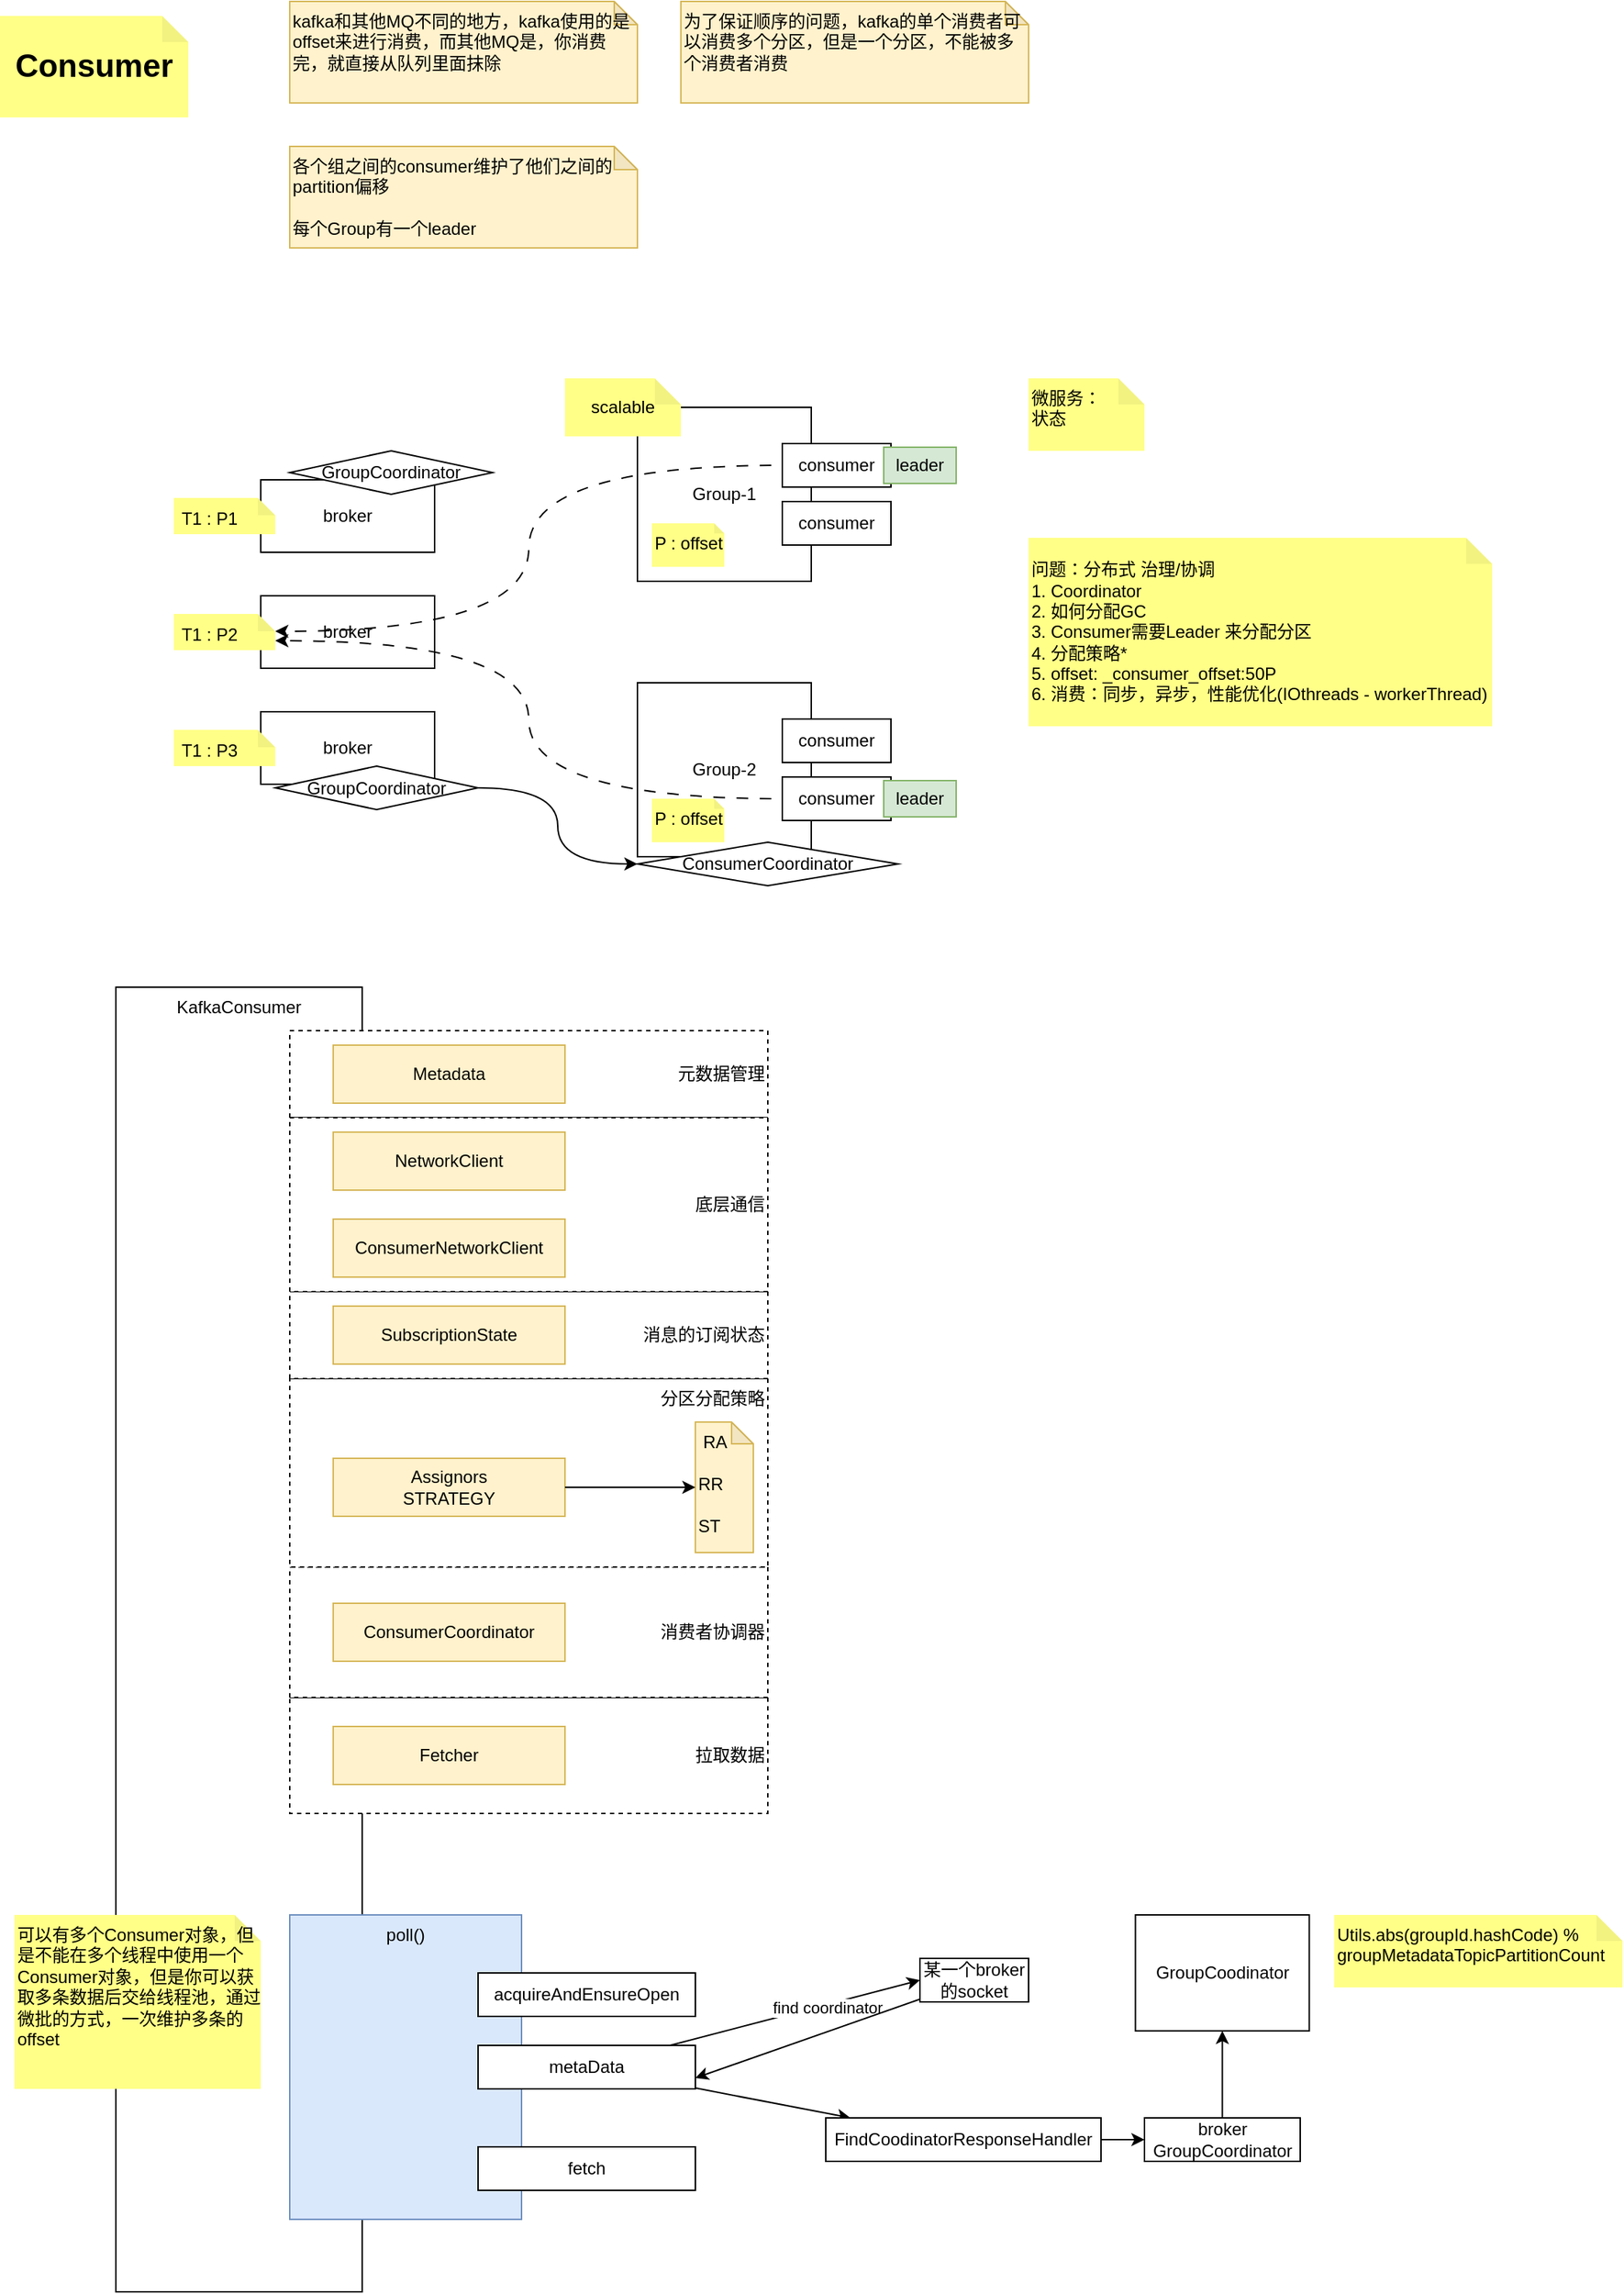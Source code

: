 <mxfile version="24.7.6">
  <diagram name="第 1 页" id="HwsnNXMcdGq4MnF3X8jA">
    <mxGraphModel dx="794" dy="420" grid="1" gridSize="10" guides="1" tooltips="1" connect="1" arrows="1" fold="1" page="1" pageScale="1" pageWidth="827" pageHeight="1169" math="0" shadow="0">
      <root>
        <mxCell id="0" />
        <mxCell id="1" parent="0" />
        <mxCell id="rLP4ZWTjbREB_Pgwe0Jb-1" value="KafkaConsumer" style="rounded=0;whiteSpace=wrap;html=1;verticalAlign=top;" parent="1" vertex="1">
          <mxGeometry x="120" y="720" width="170" height="900" as="geometry" />
        </mxCell>
        <mxCell id="rLP4ZWTjbREB_Pgwe0Jb-20" value="拉取数据" style="rounded=0;whiteSpace=wrap;html=1;labelBorderColor=none;dashed=1;align=right;" parent="1" vertex="1">
          <mxGeometry x="240" y="1210" width="330" height="80" as="geometry" />
        </mxCell>
        <mxCell id="rLP4ZWTjbREB_Pgwe0Jb-18" value="消费者协调器" style="rounded=0;whiteSpace=wrap;html=1;labelBorderColor=none;dashed=1;align=right;" parent="1" vertex="1">
          <mxGeometry x="240" y="1120" width="330" height="90" as="geometry" />
        </mxCell>
        <mxCell id="rLP4ZWTjbREB_Pgwe0Jb-12" value="分区分配策略" style="rounded=0;whiteSpace=wrap;html=1;labelBorderColor=none;dashed=1;align=right;verticalAlign=top;" parent="1" vertex="1">
          <mxGeometry x="240" y="990" width="330" height="130" as="geometry" />
        </mxCell>
        <mxCell id="rLP4ZWTjbREB_Pgwe0Jb-10" value="元数据管理" style="rounded=0;whiteSpace=wrap;html=1;labelBorderColor=none;dashed=1;align=right;" parent="1" vertex="1">
          <mxGeometry x="240" y="750" width="330" height="60" as="geometry" />
        </mxCell>
        <mxCell id="rLP4ZWTjbREB_Pgwe0Jb-11" value="消息的订阅状态" style="rounded=0;whiteSpace=wrap;html=1;labelBorderColor=none;dashed=1;align=right;" parent="1" vertex="1">
          <mxGeometry x="240" y="930" width="330" height="60" as="geometry" />
        </mxCell>
        <mxCell id="rLP4ZWTjbREB_Pgwe0Jb-9" value="底层通信" style="rounded=0;whiteSpace=wrap;html=1;labelBorderColor=none;dashed=1;align=right;" parent="1" vertex="1">
          <mxGeometry x="240" y="810" width="330" height="120" as="geometry" />
        </mxCell>
        <mxCell id="hm22gIJzGdaK_Rvu-ePk-2" value="Consumer" style="shape=note;whiteSpace=wrap;html=1;backgroundOutline=1;darkOpacity=0.05;fillColor=#ffff88;strokeColor=none;horizontal=1;align=center;verticalAlign=middle;size=18;fontSize=22;fontStyle=1" parent="1" vertex="1">
          <mxGeometry x="40" y="50" width="130" height="70" as="geometry" />
        </mxCell>
        <mxCell id="hm22gIJzGdaK_Rvu-ePk-3" value="broker" style="rounded=0;whiteSpace=wrap;html=1;align=center;verticalAlign=middle;" parent="1" vertex="1">
          <mxGeometry x="220" y="370" width="120" height="50" as="geometry" />
        </mxCell>
        <mxCell id="hm22gIJzGdaK_Rvu-ePk-4" value="broker" style="rounded=0;whiteSpace=wrap;html=1;align=center;verticalAlign=middle;" parent="1" vertex="1">
          <mxGeometry x="220" y="450" width="120" height="50" as="geometry" />
        </mxCell>
        <mxCell id="hm22gIJzGdaK_Rvu-ePk-5" value="broker" style="rounded=0;whiteSpace=wrap;html=1;align=center;verticalAlign=middle;" parent="1" vertex="1">
          <mxGeometry x="220" y="530" width="120" height="50" as="geometry" />
        </mxCell>
        <mxCell id="hm22gIJzGdaK_Rvu-ePk-6" value="kafka和其他MQ不同的地方，kafka使用的是offset来进行消费，而其他MQ是，你消费完，就直接从队列里面抹除" style="shape=note;whiteSpace=wrap;html=1;backgroundOutline=1;darkOpacity=0.05;fillColor=#fff2cc;strokeColor=#d6b656;horizontal=1;align=left;verticalAlign=top;size=16;" parent="1" vertex="1">
          <mxGeometry x="240" y="40" width="240" height="70" as="geometry" />
        </mxCell>
        <mxCell id="hm22gIJzGdaK_Rvu-ePk-10" value="Group-1" style="rounded=0;whiteSpace=wrap;html=1;" parent="1" vertex="1">
          <mxGeometry x="480" y="320" width="120" height="120" as="geometry" />
        </mxCell>
        <mxCell id="hm22gIJzGdaK_Rvu-ePk-12" value="consumer" style="rounded=0;whiteSpace=wrap;html=1;align=center;verticalAlign=middle;" parent="1" vertex="1">
          <mxGeometry x="580" y="345" width="75" height="30" as="geometry" />
        </mxCell>
        <mxCell id="hm22gIJzGdaK_Rvu-ePk-13" value="consumer" style="rounded=0;whiteSpace=wrap;html=1;align=center;verticalAlign=middle;" parent="1" vertex="1">
          <mxGeometry x="580" y="385" width="75" height="30" as="geometry" />
        </mxCell>
        <mxCell id="hm22gIJzGdaK_Rvu-ePk-14" value="Group-2" style="rounded=0;whiteSpace=wrap;html=1;" parent="1" vertex="1">
          <mxGeometry x="480" y="510" width="120" height="120" as="geometry" />
        </mxCell>
        <mxCell id="hm22gIJzGdaK_Rvu-ePk-15" value="为了保证顺序的问题，kafka的单个消费者可以消费多个分区，但是一个分区，不能被多个消费者消费" style="shape=note;whiteSpace=wrap;html=1;backgroundOutline=1;darkOpacity=0.05;fillColor=#fff2cc;strokeColor=#d6b656;horizontal=1;align=left;verticalAlign=top;size=16;" parent="1" vertex="1">
          <mxGeometry x="510" y="40" width="240" height="70" as="geometry" />
        </mxCell>
        <mxCell id="hm22gIJzGdaK_Rvu-ePk-16" value="各个组之间的consumer维护了他们之间的partition偏移&lt;div&gt;&lt;br&gt;&lt;/div&gt;&lt;div&gt;每个Group有一个leader&lt;/div&gt;" style="shape=note;whiteSpace=wrap;html=1;backgroundOutline=1;darkOpacity=0.05;fillColor=#fff2cc;strokeColor=#d6b656;horizontal=1;align=left;verticalAlign=top;size=16;" parent="1" vertex="1">
          <mxGeometry x="240" y="140" width="240" height="70" as="geometry" />
        </mxCell>
        <mxCell id="hm22gIJzGdaK_Rvu-ePk-18" value="scalable" style="shape=note;whiteSpace=wrap;html=1;backgroundOutline=1;darkOpacity=0.05;fillColor=#ffff88;strokeColor=none;horizontal=1;align=center;verticalAlign=middle;size=18;" parent="1" vertex="1">
          <mxGeometry x="430" y="300" width="80" height="40" as="geometry" />
        </mxCell>
        <mxCell id="hm22gIJzGdaK_Rvu-ePk-19" value="P : offset" style="shape=note;whiteSpace=wrap;html=1;backgroundOutline=1;darkOpacity=0.05;fillColor=#ffff88;strokeColor=none;horizontal=1;align=left;verticalAlign=top;size=7;" parent="1" vertex="1">
          <mxGeometry x="490" y="400" width="50" height="30" as="geometry" />
        </mxCell>
        <mxCell id="hm22gIJzGdaK_Rvu-ePk-20" value="P : offset" style="shape=note;whiteSpace=wrap;html=1;backgroundOutline=1;darkOpacity=0.05;fillColor=#ffff88;strokeColor=none;horizontal=1;align=left;verticalAlign=top;size=7;" parent="1" vertex="1">
          <mxGeometry x="490" y="590" width="50" height="30" as="geometry" />
        </mxCell>
        <mxCell id="hm22gIJzGdaK_Rvu-ePk-21" value="consumer" style="rounded=0;whiteSpace=wrap;html=1;align=center;verticalAlign=middle;" parent="1" vertex="1">
          <mxGeometry x="580" y="535" width="75" height="30" as="geometry" />
        </mxCell>
        <mxCell id="hm22gIJzGdaK_Rvu-ePk-22" value="consumer" style="rounded=0;whiteSpace=wrap;html=1;align=center;verticalAlign=middle;" parent="1" vertex="1">
          <mxGeometry x="580" y="575" width="75" height="30" as="geometry" />
        </mxCell>
        <mxCell id="hm22gIJzGdaK_Rvu-ePk-23" value="&amp;nbsp;T1 : P1" style="shape=note;whiteSpace=wrap;html=1;backgroundOutline=1;darkOpacity=0.05;fillColor=#ffff88;strokeColor=none;horizontal=1;align=left;verticalAlign=top;size=12;" parent="1" vertex="1">
          <mxGeometry x="160" y="382.5" width="70" height="25" as="geometry" />
        </mxCell>
        <mxCell id="hm22gIJzGdaK_Rvu-ePk-24" value="&amp;nbsp;T1 : P2" style="shape=note;whiteSpace=wrap;html=1;backgroundOutline=1;darkOpacity=0.05;fillColor=#ffff88;strokeColor=none;horizontal=1;align=left;verticalAlign=top;size=12;" parent="1" vertex="1">
          <mxGeometry x="160" y="462.5" width="70" height="25" as="geometry" />
        </mxCell>
        <mxCell id="hm22gIJzGdaK_Rvu-ePk-25" value="&amp;nbsp;T1 : P3" style="shape=note;whiteSpace=wrap;html=1;backgroundOutline=1;darkOpacity=0.05;fillColor=#ffff88;strokeColor=none;horizontal=1;align=left;verticalAlign=top;size=12;" parent="1" vertex="1">
          <mxGeometry x="160" y="542.5" width="70" height="25" as="geometry" />
        </mxCell>
        <mxCell id="hm22gIJzGdaK_Rvu-ePk-26" style="edgeStyle=orthogonalEdgeStyle;rounded=0;orthogonalLoop=1;jettySize=auto;html=1;entryX=0;entryY=0;entryDx=70;entryDy=12;entryPerimeter=0;curved=1;noJump=0;shadow=0;flowAnimation=1;strokeColor=default;" parent="1" source="hm22gIJzGdaK_Rvu-ePk-12" target="hm22gIJzGdaK_Rvu-ePk-24" edge="1">
          <mxGeometry relative="1" as="geometry" />
        </mxCell>
        <mxCell id="hm22gIJzGdaK_Rvu-ePk-27" style="edgeStyle=orthogonalEdgeStyle;rounded=0;orthogonalLoop=1;jettySize=auto;html=1;entryX=0;entryY=0;entryDx=70;entryDy=18.5;entryPerimeter=0;elbow=vertical;curved=1;flowAnimation=1;" parent="1" source="hm22gIJzGdaK_Rvu-ePk-22" target="hm22gIJzGdaK_Rvu-ePk-24" edge="1">
          <mxGeometry relative="1" as="geometry" />
        </mxCell>
        <mxCell id="hm22gIJzGdaK_Rvu-ePk-28" value="问题：分布式 治理/协调&lt;div&gt;1. Coordinator&lt;/div&gt;&lt;div&gt;2. 如何分配GC&lt;/div&gt;&lt;div&gt;3. Consumer需要Leader 来分配分区&lt;/div&gt;&lt;div&gt;4. 分配策略*&lt;/div&gt;&lt;div&gt;5. offset: _consumer_offset:50P&lt;/div&gt;&lt;div&gt;6. 消费：同步，异步，性能优化(IOthreads - workerThread)&lt;/div&gt;" style="shape=note;whiteSpace=wrap;html=1;backgroundOutline=1;darkOpacity=0.05;fillColor=#ffff88;strokeColor=none;horizontal=1;align=left;verticalAlign=middle;size=18;" parent="1" vertex="1">
          <mxGeometry x="750" y="410" width="320" height="130" as="geometry" />
        </mxCell>
        <mxCell id="hm22gIJzGdaK_Rvu-ePk-32" style="edgeStyle=orthogonalEdgeStyle;rounded=0;orthogonalLoop=1;jettySize=auto;html=1;entryX=0;entryY=0.5;entryDx=0;entryDy=0;exitX=1;exitY=0.5;exitDx=0;exitDy=0;curved=1;" parent="1" source="hm22gIJzGdaK_Rvu-ePk-34" target="hm22gIJzGdaK_Rvu-ePk-30" edge="1">
          <mxGeometry relative="1" as="geometry">
            <mxPoint x="360" y="695" as="sourcePoint" />
          </mxGeometry>
        </mxCell>
        <mxCell id="hm22gIJzGdaK_Rvu-ePk-30" value="ConsumerCoordinator" style="rhombus;whiteSpace=wrap;html=1;" parent="1" vertex="1">
          <mxGeometry x="480" y="620" width="180" height="30" as="geometry" />
        </mxCell>
        <mxCell id="hm22gIJzGdaK_Rvu-ePk-31" style="edgeStyle=orthogonalEdgeStyle;rounded=0;orthogonalLoop=1;jettySize=auto;html=1;exitX=0.5;exitY=1;exitDx=0;exitDy=0;" parent="1" edge="1">
          <mxGeometry relative="1" as="geometry">
            <mxPoint x="270" y="710" as="sourcePoint" />
            <mxPoint x="270" y="710" as="targetPoint" />
          </mxGeometry>
        </mxCell>
        <mxCell id="hm22gIJzGdaK_Rvu-ePk-33" value="微服务：&lt;div&gt;状态&lt;/div&gt;" style="shape=note;whiteSpace=wrap;html=1;backgroundOutline=1;darkOpacity=0.05;fillColor=#ffff88;strokeColor=none;horizontal=1;align=left;verticalAlign=top;size=18;" parent="1" vertex="1">
          <mxGeometry x="750" y="300" width="80" height="50" as="geometry" />
        </mxCell>
        <mxCell id="hm22gIJzGdaK_Rvu-ePk-34" value="GroupCoordinator" style="rhombus;whiteSpace=wrap;html=1;" parent="1" vertex="1">
          <mxGeometry x="230" y="567.5" width="140" height="30" as="geometry" />
        </mxCell>
        <mxCell id="hm22gIJzGdaK_Rvu-ePk-35" value="GroupCoordinator" style="rhombus;whiteSpace=wrap;html=1;" parent="1" vertex="1">
          <mxGeometry x="240" y="350" width="140" height="30" as="geometry" />
        </mxCell>
        <mxCell id="hm22gIJzGdaK_Rvu-ePk-36" value="leader" style="rounded=0;whiteSpace=wrap;html=1;align=center;verticalAlign=middle;fillColor=#d5e8d4;strokeColor=#82b366;" parent="1" vertex="1">
          <mxGeometry x="650" y="347.5" width="50" height="25" as="geometry" />
        </mxCell>
        <mxCell id="hm22gIJzGdaK_Rvu-ePk-37" value="leader" style="rounded=0;whiteSpace=wrap;html=1;align=center;verticalAlign=middle;fillColor=#d5e8d4;strokeColor=#82b366;" parent="1" vertex="1">
          <mxGeometry x="650" y="577.5" width="50" height="25" as="geometry" />
        </mxCell>
        <mxCell id="rLP4ZWTjbREB_Pgwe0Jb-2" value="Metadata" style="shape=note;whiteSpace=wrap;html=1;backgroundOutline=1;darkOpacity=0.05;fillColor=#fff2cc;strokeColor=#d6b656;horizontal=1;align=center;verticalAlign=middle;size=0;" parent="1" vertex="1">
          <mxGeometry x="270" y="760" width="160" height="40" as="geometry" />
        </mxCell>
        <mxCell id="rLP4ZWTjbREB_Pgwe0Jb-3" value="NetworkClient" style="shape=note;whiteSpace=wrap;html=1;backgroundOutline=1;darkOpacity=0.05;fillColor=#fff2cc;strokeColor=#d6b656;horizontal=1;align=center;verticalAlign=middle;size=0;" parent="1" vertex="1">
          <mxGeometry x="270" y="820" width="160" height="40" as="geometry" />
        </mxCell>
        <mxCell id="rLP4ZWTjbREB_Pgwe0Jb-4" value="ConsumerNetworkClient" style="shape=note;whiteSpace=wrap;html=1;backgroundOutline=1;darkOpacity=0.05;fillColor=#fff2cc;strokeColor=#d6b656;horizontal=1;align=center;verticalAlign=middle;size=0;" parent="1" vertex="1">
          <mxGeometry x="270" y="880" width="160" height="40" as="geometry" />
        </mxCell>
        <mxCell id="rLP4ZWTjbREB_Pgwe0Jb-5" value="SubscriptionState" style="shape=note;whiteSpace=wrap;html=1;backgroundOutline=1;darkOpacity=0.05;fillColor=#fff2cc;strokeColor=#d6b656;horizontal=1;align=center;verticalAlign=middle;size=0;" parent="1" vertex="1">
          <mxGeometry x="270" y="940" width="160" height="40" as="geometry" />
        </mxCell>
        <mxCell id="rLP4ZWTjbREB_Pgwe0Jb-6" value="Assignors&lt;div&gt;STRATEGY&lt;/div&gt;" style="shape=note;whiteSpace=wrap;html=1;backgroundOutline=1;darkOpacity=0.05;fillColor=#fff2cc;strokeColor=#d6b656;horizontal=1;align=center;verticalAlign=middle;size=0;" parent="1" vertex="1">
          <mxGeometry x="270" y="1045" width="160" height="40" as="geometry" />
        </mxCell>
        <mxCell id="rLP4ZWTjbREB_Pgwe0Jb-7" value="&amp;nbsp;RA&lt;div&gt;&lt;br&gt;&lt;/div&gt;&lt;div&gt;RR&lt;/div&gt;&lt;div&gt;&lt;br&gt;&lt;/div&gt;&lt;div&gt;ST&lt;/div&gt;" style="shape=note;whiteSpace=wrap;html=1;backgroundOutline=1;darkOpacity=0.05;fillColor=#fff2cc;strokeColor=#d6b656;horizontal=1;align=left;verticalAlign=top;size=15;" parent="1" vertex="1">
          <mxGeometry x="520" y="1020" width="40" height="90" as="geometry" />
        </mxCell>
        <mxCell id="rLP4ZWTjbREB_Pgwe0Jb-8" style="edgeStyle=orthogonalEdgeStyle;rounded=0;orthogonalLoop=1;jettySize=auto;html=1;entryX=0;entryY=0.5;entryDx=0;entryDy=0;entryPerimeter=0;" parent="1" source="rLP4ZWTjbREB_Pgwe0Jb-6" edge="1">
          <mxGeometry relative="1" as="geometry">
            <mxPoint x="520" y="1065" as="targetPoint" />
          </mxGeometry>
        </mxCell>
        <mxCell id="rLP4ZWTjbREB_Pgwe0Jb-17" value="ConsumerCoordinator" style="shape=note;whiteSpace=wrap;html=1;backgroundOutline=1;darkOpacity=0.05;fillColor=#fff2cc;strokeColor=#d6b656;horizontal=1;align=center;verticalAlign=middle;size=0;" parent="1" vertex="1">
          <mxGeometry x="270" y="1145" width="160" height="40" as="geometry" />
        </mxCell>
        <mxCell id="rLP4ZWTjbREB_Pgwe0Jb-19" value="Fetcher" style="shape=note;whiteSpace=wrap;html=1;backgroundOutline=1;darkOpacity=0.05;fillColor=#fff2cc;strokeColor=#d6b656;horizontal=1;align=center;verticalAlign=middle;size=0;" parent="1" vertex="1">
          <mxGeometry x="270" y="1230" width="160" height="40" as="geometry" />
        </mxCell>
        <mxCell id="rLP4ZWTjbREB_Pgwe0Jb-22" value="poll()" style="shape=note;whiteSpace=wrap;html=1;backgroundOutline=1;darkOpacity=0.05;fillColor=#dae8fc;strokeColor=#6c8ebf;horizontal=1;align=center;verticalAlign=top;size=0;" parent="1" vertex="1">
          <mxGeometry x="240" y="1360" width="160" height="210" as="geometry" />
        </mxCell>
        <mxCell id="rLP4ZWTjbREB_Pgwe0Jb-23" value="可以有多个Consumer对象，但是不能在多个线程中使用一个Consumer对象，但是你可以获取多条数据后交给线程池，通过微批的方式，一次维护多条的offset" style="shape=note;whiteSpace=wrap;html=1;backgroundOutline=1;darkOpacity=0.05;fillColor=#ffff88;strokeColor=none;horizontal=1;align=left;verticalAlign=top;size=18;" parent="1" vertex="1">
          <mxGeometry x="50" y="1360" width="170" height="120" as="geometry" />
        </mxCell>
        <mxCell id="rLP4ZWTjbREB_Pgwe0Jb-24" value="acquireAndEnsureOpen" style="rounded=0;whiteSpace=wrap;html=1;align=center;verticalAlign=middle;" parent="1" vertex="1">
          <mxGeometry x="370" y="1400" width="150" height="30" as="geometry" />
        </mxCell>
        <mxCell id="0OeXq7o2ikKDEtezPZDu-4" style="rounded=0;orthogonalLoop=1;jettySize=auto;html=1;entryX=0;entryY=0.5;entryDx=0;entryDy=0;" edge="1" parent="1" source="0OeXq7o2ikKDEtezPZDu-1" target="0OeXq7o2ikKDEtezPZDu-3">
          <mxGeometry relative="1" as="geometry" />
        </mxCell>
        <mxCell id="0OeXq7o2ikKDEtezPZDu-6" value="find coordinator" style="edgeLabel;html=1;align=center;verticalAlign=middle;resizable=0;points=[];" vertex="1" connectable="0" parent="0OeXq7o2ikKDEtezPZDu-4">
          <mxGeometry x="0.25" y="-2" relative="1" as="geometry">
            <mxPoint as="offset" />
          </mxGeometry>
        </mxCell>
        <mxCell id="0OeXq7o2ikKDEtezPZDu-9" style="rounded=0;orthogonalLoop=1;jettySize=auto;html=1;" edge="1" parent="1" source="0OeXq7o2ikKDEtezPZDu-1" target="0OeXq7o2ikKDEtezPZDu-8">
          <mxGeometry relative="1" as="geometry" />
        </mxCell>
        <mxCell id="0OeXq7o2ikKDEtezPZDu-1" value="metaData" style="rounded=0;whiteSpace=wrap;html=1;align=center;verticalAlign=middle;" vertex="1" parent="1">
          <mxGeometry x="370" y="1450" width="150" height="30" as="geometry" />
        </mxCell>
        <mxCell id="0OeXq7o2ikKDEtezPZDu-2" value="fetch" style="rounded=0;whiteSpace=wrap;html=1;align=center;verticalAlign=middle;" vertex="1" parent="1">
          <mxGeometry x="370" y="1520" width="150" height="30" as="geometry" />
        </mxCell>
        <mxCell id="0OeXq7o2ikKDEtezPZDu-7" style="rounded=0;orthogonalLoop=1;jettySize=auto;html=1;entryX=1;entryY=0.75;entryDx=0;entryDy=0;" edge="1" parent="1" source="0OeXq7o2ikKDEtezPZDu-3" target="0OeXq7o2ikKDEtezPZDu-1">
          <mxGeometry relative="1" as="geometry" />
        </mxCell>
        <mxCell id="0OeXq7o2ikKDEtezPZDu-3" value="某一个broker的socket" style="rounded=0;whiteSpace=wrap;html=1;align=center;verticalAlign=middle;" vertex="1" parent="1">
          <mxGeometry x="675" y="1390" width="75" height="30" as="geometry" />
        </mxCell>
        <mxCell id="0OeXq7o2ikKDEtezPZDu-11" style="edgeStyle=orthogonalEdgeStyle;rounded=0;orthogonalLoop=1;jettySize=auto;html=1;entryX=0;entryY=0.5;entryDx=0;entryDy=0;" edge="1" parent="1" source="0OeXq7o2ikKDEtezPZDu-8" target="0OeXq7o2ikKDEtezPZDu-10">
          <mxGeometry relative="1" as="geometry" />
        </mxCell>
        <mxCell id="0OeXq7o2ikKDEtezPZDu-8" value="FindCoodinatorResponseHandler" style="rounded=0;whiteSpace=wrap;html=1;align=center;verticalAlign=middle;" vertex="1" parent="1">
          <mxGeometry x="610" y="1500" width="190" height="30" as="geometry" />
        </mxCell>
        <mxCell id="0OeXq7o2ikKDEtezPZDu-13" style="rounded=0;orthogonalLoop=1;jettySize=auto;html=1;entryX=0.5;entryY=1;entryDx=0;entryDy=0;" edge="1" parent="1" source="0OeXq7o2ikKDEtezPZDu-10" target="0OeXq7o2ikKDEtezPZDu-12">
          <mxGeometry relative="1" as="geometry" />
        </mxCell>
        <mxCell id="0OeXq7o2ikKDEtezPZDu-10" value="broker&lt;div&gt;GroupCoordinator&lt;/div&gt;" style="rounded=0;whiteSpace=wrap;html=1;align=center;verticalAlign=middle;" vertex="1" parent="1">
          <mxGeometry x="830" y="1500" width="107.5" height="30" as="geometry" />
        </mxCell>
        <mxCell id="0OeXq7o2ikKDEtezPZDu-12" value="GroupCoodinator" style="rounded=0;whiteSpace=wrap;html=1;align=center;verticalAlign=middle;" vertex="1" parent="1">
          <mxGeometry x="823.75" y="1360" width="120" height="80" as="geometry" />
        </mxCell>
        <mxCell id="0OeXq7o2ikKDEtezPZDu-15" value="Utils.abs(groupId.hashCode) % groupMetadataTopicPartitionCount" style="shape=note;whiteSpace=wrap;html=1;backgroundOutline=1;darkOpacity=0.05;fillColor=#ffff88;strokeColor=none;horizontal=1;align=left;verticalAlign=top;size=18;" vertex="1" parent="1">
          <mxGeometry x="961" y="1360" width="199" height="50" as="geometry" />
        </mxCell>
      </root>
    </mxGraphModel>
  </diagram>
</mxfile>
